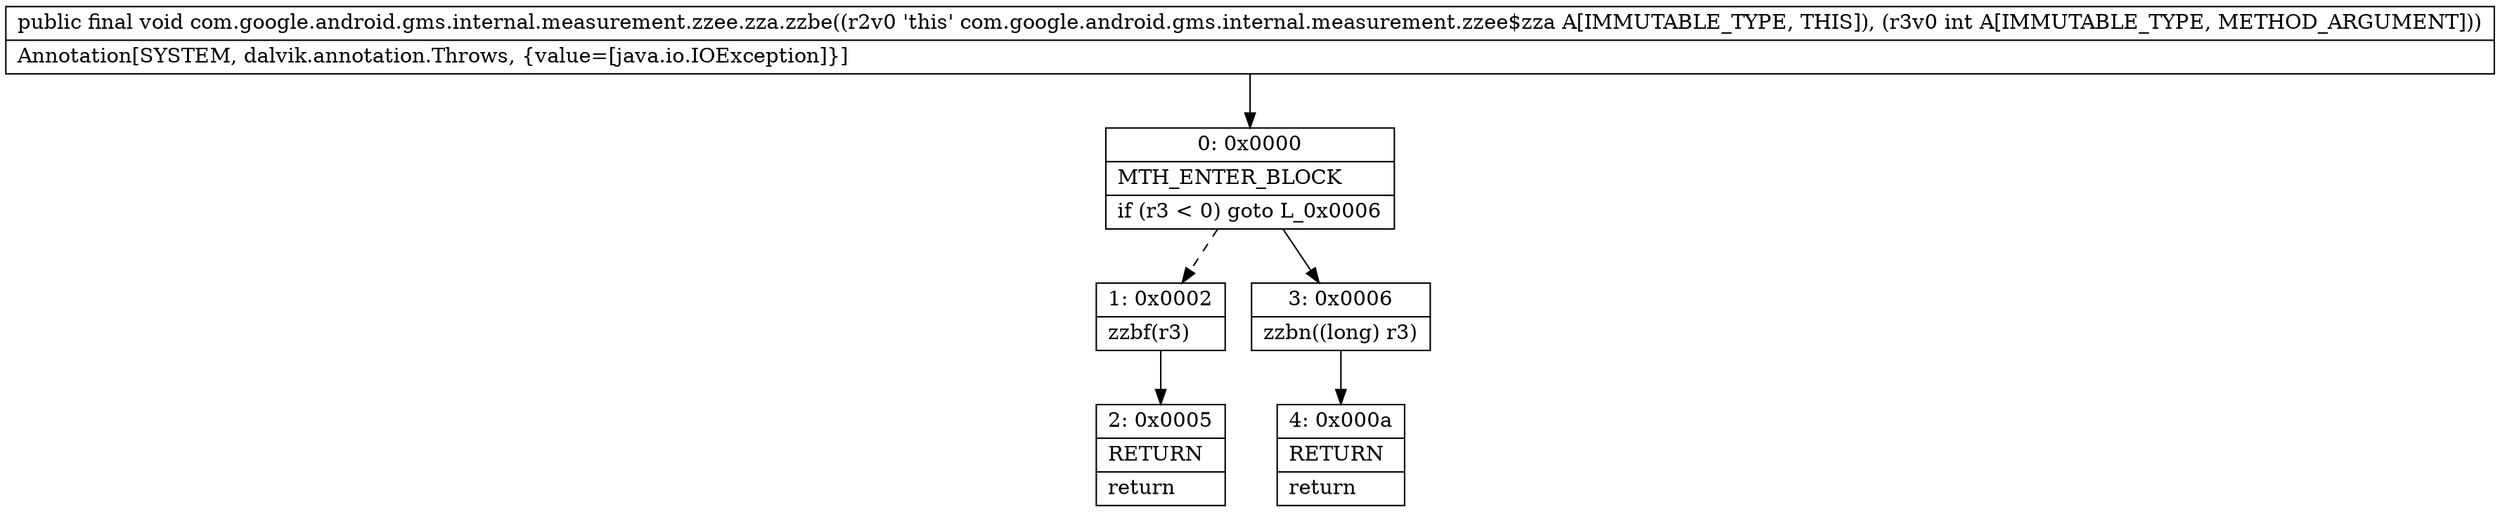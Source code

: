 digraph "CFG forcom.google.android.gms.internal.measurement.zzee.zza.zzbe(I)V" {
Node_0 [shape=record,label="{0\:\ 0x0000|MTH_ENTER_BLOCK\l|if (r3 \< 0) goto L_0x0006\l}"];
Node_1 [shape=record,label="{1\:\ 0x0002|zzbf(r3)\l}"];
Node_2 [shape=record,label="{2\:\ 0x0005|RETURN\l|return\l}"];
Node_3 [shape=record,label="{3\:\ 0x0006|zzbn((long) r3)\l}"];
Node_4 [shape=record,label="{4\:\ 0x000a|RETURN\l|return\l}"];
MethodNode[shape=record,label="{public final void com.google.android.gms.internal.measurement.zzee.zza.zzbe((r2v0 'this' com.google.android.gms.internal.measurement.zzee$zza A[IMMUTABLE_TYPE, THIS]), (r3v0 int A[IMMUTABLE_TYPE, METHOD_ARGUMENT]))  | Annotation[SYSTEM, dalvik.annotation.Throws, \{value=[java.io.IOException]\}]\l}"];
MethodNode -> Node_0;
Node_0 -> Node_1[style=dashed];
Node_0 -> Node_3;
Node_1 -> Node_2;
Node_3 -> Node_4;
}

